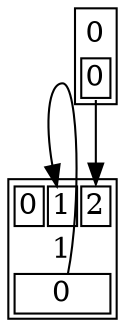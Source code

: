 digraph {
0 [shape=plain label=<<table border="1"><tr><td align="text" border="0" colspan="1">0</td></tr><tr><td port="out0" align="text" colspan="1" cellpadding="1" >0</td></tr></table>>]
0:out0 -> 1:in2 [style=""]
1 [shape=plain label=<<table border="1"><tr><td port="in0" align="text" colspan="1" cellpadding="1" >0</td><td port="in1" align="text" colspan="1" cellpadding="1" >1</td><td port="in2" align="text" colspan="1" cellpadding="1" >2</td></tr><tr><td align="text" border="0" colspan="3">1</td></tr><tr><td port="out0" align="text" colspan="3" cellpadding="1" >0</td></tr></table>>]
1:out0 -> 1:in1 [style=""]
}
